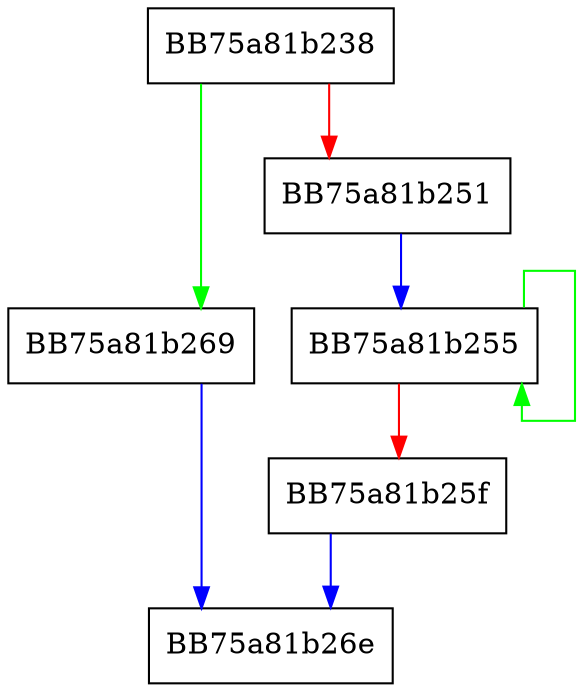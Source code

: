 digraph WPP_SF_dSL {
  node [shape="box"];
  graph [splines=ortho];
  BB75a81b238 -> BB75a81b269 [color="green"];
  BB75a81b238 -> BB75a81b251 [color="red"];
  BB75a81b251 -> BB75a81b255 [color="blue"];
  BB75a81b255 -> BB75a81b255 [color="green"];
  BB75a81b255 -> BB75a81b25f [color="red"];
  BB75a81b25f -> BB75a81b26e [color="blue"];
  BB75a81b269 -> BB75a81b26e [color="blue"];
}
